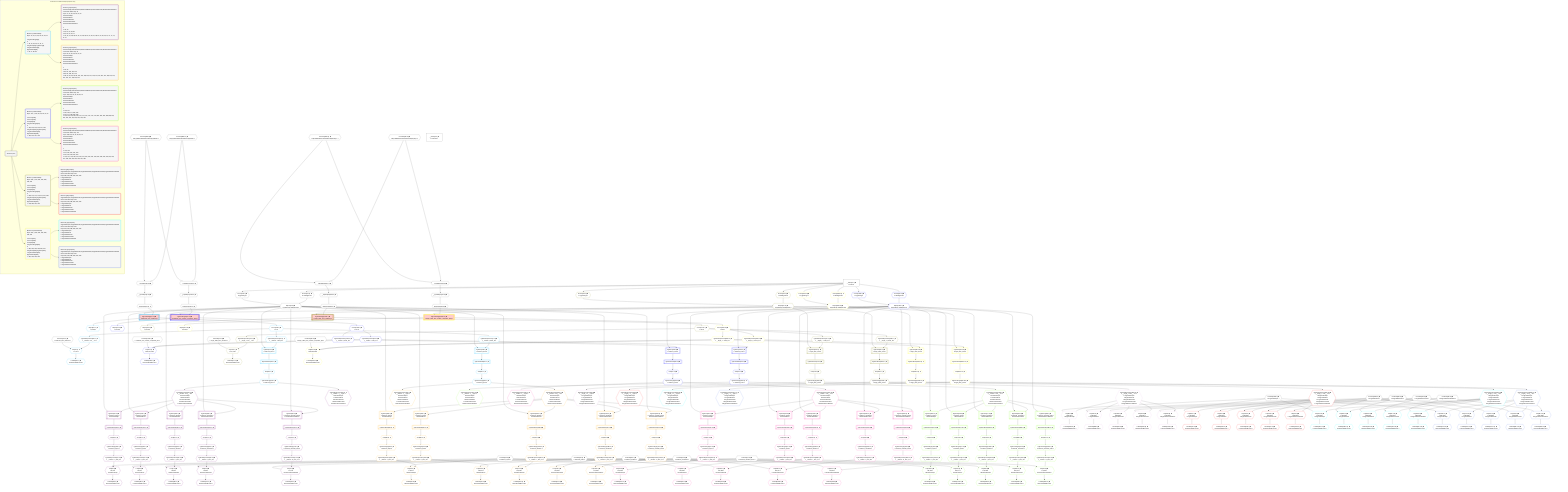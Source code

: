 %%{init: {'themeVariables': { 'fontSize': '12px'}}}%%
graph TD
    classDef path fill:#eee,stroke:#000,color:#000
    classDef plan fill:#fff,stroke-width:1px,color:#000
    classDef itemplan fill:#fff,stroke-width:2px,color:#000
    classDef unbatchedplan fill:#dff,stroke-width:1px,color:#000
    classDef sideeffectplan fill:#fcc,stroke-width:2px,color:#000
    classDef bucket fill:#f6f6f6,color:#000,stroke-width:2px,text-align:left


    %% plan dependencies
    __InputObject8{{"__InputObject[8∈0] ➊"}}:::plan
    Constant384{{"Constant[384∈0] ➊<br />ᐸ'WyJyZWxhdGlvbmFsX3RvcGljcyIsMV0='ᐳ"}}:::plan
    Constant385{{"Constant[385∈0] ➊<br />ᐸ'WyJyZWxhdGlvbmFsX3RvcGljcyIsMl0='ᐳ"}}:::plan
    Constant384 & Constant385 --> __InputObject8
    __InputObject261{{"__InputObject[261∈0] ➊"}}:::plan
    Constant386{{"Constant[386∈0] ➊<br />ᐸ'WyJTaW5nbGVUYWJsZVRvcGljIiwxXQ=='ᐳ"}}:::plan
    Constant387{{"Constant[387∈0] ➊<br />ᐸ'WyJTaW5nbGVUYWJsZVRvcGljIiwyXQ=='ᐳ"}}:::plan
    Constant386 & Constant387 --> __InputObject261
    __InputObject6{{"__InputObject[6∈0] ➊"}}:::plan
    __InputObject8 --> __InputObject6
    Object14{{"Object[14∈0] ➊<br />ᐸ{pgSettings,withPgClient}ᐳ"}}:::plan
    Access12{{"Access[12∈0] ➊<br />ᐸ2.pgSettingsᐳ"}}:::plan
    Access13{{"Access[13∈0] ➊<br />ᐸ2.withPgClientᐳ"}}:::plan
    Access12 & Access13 --> Object14
    __InputObject132{{"__InputObject[132∈0] ➊"}}:::plan
    __InputObject134{{"__InputObject[134∈0] ➊"}}:::plan
    __InputObject134 --> __InputObject132
    Constant384 & Constant385 --> __InputObject134
    __InputObject259{{"__InputObject[259∈0] ➊"}}:::plan
    __InputObject261 --> __InputObject259
    __InputObject321{{"__InputObject[321∈0] ➊"}}:::plan
    __InputObject323{{"__InputObject[323∈0] ➊"}}:::plan
    __InputObject323 --> __InputObject321
    Constant386 & Constant387 --> __InputObject323
    __Value2["__Value[2∈0] ➊<br />ᐸcontextᐳ"]:::plan
    __Value2 --> Access12
    __Value2 --> Access13
    ApplyInput15{{"ApplyInput[15∈0] ➊"}}:::plan
    __InputObject6 --> ApplyInput15
    ApplyInput141{{"ApplyInput[141∈0] ➊"}}:::plan
    __InputObject132 --> ApplyInput141
    ApplyInput268{{"ApplyInput[268∈0] ➊"}}:::plan
    __InputObject259 --> ApplyInput268
    ApplyInput330{{"ApplyInput[330∈0] ➊"}}:::plan
    __InputObject321 --> ApplyInput330
    __Value4["__Value[4∈0] ➊<br />ᐸrootValueᐳ"]:::plan
    Constant17{{"Constant[17∈0] ➊<br />ᐸ'relational_item_relations'ᐳ"}}:::plan
    Constant36{{"Constant[36∈0] ➊<br />ᐸ'relational_topics'ᐳ"}}:::plan
    Constant46{{"Constant[46∈0] ➊<br />ᐸ'relational_posts'ᐳ"}}:::plan
    Constant55{{"Constant[55∈0] ➊<br />ᐸ'relational_dividers'ᐳ"}}:::plan
    Constant64{{"Constant[64∈0] ➊<br />ᐸ'relational_checklists'ᐳ"}}:::plan
    Constant73{{"Constant[73∈0] ➊<br />ᐸ'relational_checklist_items'ᐳ"}}:::plan
    Constant143{{"Constant[143∈0] ➊<br />ᐸ'relational_item_relation_composite_pks'ᐳ"}}:::plan
    Constant270{{"Constant[270∈0] ➊<br />ᐸ'single_table_item_relations'ᐳ"}}:::plan
    Constant281{{"Constant[281∈0] ➊<br />ᐸ'SingleTableTopic'ᐳ"}}:::plan
    Constant286{{"Constant[286∈0] ➊<br />ᐸ'SingleTablePost'ᐳ"}}:::plan
    Constant289{{"Constant[289∈0] ➊<br />ᐸ'SingleTableDivider'ᐳ"}}:::plan
    Constant292{{"Constant[292∈0] ➊<br />ᐸ'SingleTableChecklist'ᐳ"}}:::plan
    Constant295{{"Constant[295∈0] ➊<br />ᐸ'SingleTableChecklistItem'ᐳ"}}:::plan
    Constant332{{"Constant[332∈0] ➊<br />ᐸ'single_table_item_relation_composite_pks'ᐳ"}}:::plan
    PgInsertSingle11[["PgInsertSingle[11∈1] ➊<br />ᐸrelational_item_relations()ᐳ"]]:::sideeffectplan
    Object14 & ApplyInput15 --> PgInsertSingle11
    List20{{"List[20∈1] ➊<br />ᐸ17,18ᐳ"}}:::plan
    PgClassExpression18{{"PgClassExpression[18∈1] ➊<br />ᐸ__relation...ons__.”id”ᐳ"}}:::plan
    Constant17 & PgClassExpression18 --> List20
    PgSelect23[["PgSelect[23∈1] ➊<br />ᐸrelational_itemsᐳ"]]:::plan
    PgClassExpression22{{"PgClassExpression[22∈1] ➊<br />ᐸ__relation...”child_id”ᐳ"}}:::plan
    Object14 & PgClassExpression22 --> PgSelect23
    PgSelect78[["PgSelect[78∈1] ➊<br />ᐸrelational_itemsᐳ"]]:::plan
    PgClassExpression77{{"PgClassExpression[77∈1] ➊<br />ᐸ__relation...parent_id”ᐳ"}}:::plan
    Object14 & PgClassExpression77 --> PgSelect78
    Object16{{"Object[16∈1] ➊<br />ᐸ{result}ᐳ"}}:::plan
    PgInsertSingle11 --> Object16
    Access19{{"Access[19∈1] ➊<br />ᐸ11.tᐳ"}}:::plan
    Access19 --> PgClassExpression18
    PgInsertSingle11 --> Access19
    Lambda21{{"Lambda[21∈1] ➊<br />ᐸbase64JSONEncodeᐳ"}}:::plan
    List20 --> Lambda21
    Access19 --> PgClassExpression22
    First25{{"First[25∈1] ➊"}}:::plan
    PgSelectRows26[["PgSelectRows[26∈1] ➊"]]:::plan
    PgSelectRows26 --> First25
    PgSelect23 --> PgSelectRows26
    PgSelectSingle27{{"PgSelectSingle[27∈1] ➊<br />ᐸrelational_itemsᐳ"}}:::plan
    First25 --> PgSelectSingle27
    Access19 --> PgClassExpression77
    First80{{"First[80∈1] ➊"}}:::plan
    PgSelectRows81[["PgSelectRows[81∈1] ➊"]]:::plan
    PgSelectRows81 --> First80
    PgSelect78 --> PgSelectRows81
    PgSelectSingle82{{"PgSelectSingle[82∈1] ➊<br />ᐸrelational_itemsᐳ"}}:::plan
    First80 --> PgSelectSingle82
    PgSelect29[["PgSelect[29∈2] ➊<br />ᐸrelational_topicsᐳ<br />ᐳRelationalTopic"]]:::plan
    PgClassExpression28{{"PgClassExpression[28∈2] ➊<br />ᐸ__relation...ems__.”id”ᐳ<br />ᐳRelationalTopic<br />ᐳRelationalPost<br />ᐳRelationalDivider<br />ᐳRelationalChecklist<br />ᐳRelationalChecklistItem"}}:::plan
    Object14 & PgClassExpression28 --> PgSelect29
    List38{{"List[38∈2] ➊<br />ᐸ36,37ᐳ<br />ᐳRelationalTopic"}}:::plan
    PgClassExpression37{{"PgClassExpression[37∈2] ➊<br />ᐸ__relation...c_item_id”ᐳ"}}:::plan
    Constant36 & PgClassExpression37 --> List38
    PgSelect41[["PgSelect[41∈2] ➊<br />ᐸrelational_postsᐳ<br />ᐳRelationalPost"]]:::plan
    Object14 & PgClassExpression28 --> PgSelect41
    List48{{"List[48∈2] ➊<br />ᐸ46,47ᐳ<br />ᐳRelationalPost"}}:::plan
    PgClassExpression47{{"PgClassExpression[47∈2] ➊<br />ᐸ__relation...t_item_id”ᐳ"}}:::plan
    Constant46 & PgClassExpression47 --> List48
    PgSelect50[["PgSelect[50∈2] ➊<br />ᐸrelational_dividersᐳ<br />ᐳRelationalDivider"]]:::plan
    Object14 & PgClassExpression28 --> PgSelect50
    List57{{"List[57∈2] ➊<br />ᐸ55,56ᐳ<br />ᐳRelationalDivider"}}:::plan
    PgClassExpression56{{"PgClassExpression[56∈2] ➊<br />ᐸ__relation...r_item_id”ᐳ"}}:::plan
    Constant55 & PgClassExpression56 --> List57
    PgSelect59[["PgSelect[59∈2] ➊<br />ᐸrelational_checklistsᐳ<br />ᐳRelationalChecklist"]]:::plan
    Object14 & PgClassExpression28 --> PgSelect59
    List66{{"List[66∈2] ➊<br />ᐸ64,65ᐳ<br />ᐳRelationalChecklist"}}:::plan
    PgClassExpression65{{"PgClassExpression[65∈2] ➊<br />ᐸ__relation...t_item_id”ᐳ"}}:::plan
    Constant64 & PgClassExpression65 --> List66
    PgSelect68[["PgSelect[68∈2] ➊<br />ᐸrelational_checklist_itemsᐳ<br />ᐳRelationalChecklistItem"]]:::plan
    Object14 & PgClassExpression28 --> PgSelect68
    List75{{"List[75∈2] ➊<br />ᐸ73,74ᐳ<br />ᐳRelationalChecklistItem"}}:::plan
    PgClassExpression74{{"PgClassExpression[74∈2] ➊<br />ᐸ__relation...m_item_id”ᐳ"}}:::plan
    Constant73 & PgClassExpression74 --> List75
    PgSelectSingle27 --> PgClassExpression28
    First33{{"First[33∈2] ➊"}}:::plan
    PgSelectRows34[["PgSelectRows[34∈2] ➊"]]:::plan
    PgSelectRows34 --> First33
    PgSelect29 --> PgSelectRows34
    PgSelectSingle35{{"PgSelectSingle[35∈2] ➊<br />ᐸrelational_topicsᐳ"}}:::plan
    First33 --> PgSelectSingle35
    PgSelectSingle35 --> PgClassExpression37
    Lambda39{{"Lambda[39∈2] ➊<br />ᐸbase64JSONEncodeᐳ"}}:::plan
    List38 --> Lambda39
    PgClassExpression40{{"PgClassExpression[40∈2] ➊<br />ᐸ__relation...s__.”type”ᐳ<br />ᐳRelationalTopic<br />ᐳRelationalPost<br />ᐳRelationalDivider<br />ᐳRelationalChecklist<br />ᐳRelationalChecklistItem"}}:::plan
    PgSelectSingle27 --> PgClassExpression40
    First43{{"First[43∈2] ➊"}}:::plan
    PgSelectRows44[["PgSelectRows[44∈2] ➊"]]:::plan
    PgSelectRows44 --> First43
    PgSelect41 --> PgSelectRows44
    PgSelectSingle45{{"PgSelectSingle[45∈2] ➊<br />ᐸrelational_postsᐳ"}}:::plan
    First43 --> PgSelectSingle45
    PgSelectSingle45 --> PgClassExpression47
    Lambda49{{"Lambda[49∈2] ➊<br />ᐸbase64JSONEncodeᐳ"}}:::plan
    List48 --> Lambda49
    First52{{"First[52∈2] ➊"}}:::plan
    PgSelectRows53[["PgSelectRows[53∈2] ➊"]]:::plan
    PgSelectRows53 --> First52
    PgSelect50 --> PgSelectRows53
    PgSelectSingle54{{"PgSelectSingle[54∈2] ➊<br />ᐸrelational_dividersᐳ"}}:::plan
    First52 --> PgSelectSingle54
    PgSelectSingle54 --> PgClassExpression56
    Lambda58{{"Lambda[58∈2] ➊<br />ᐸbase64JSONEncodeᐳ"}}:::plan
    List57 --> Lambda58
    First61{{"First[61∈2] ➊"}}:::plan
    PgSelectRows62[["PgSelectRows[62∈2] ➊"]]:::plan
    PgSelectRows62 --> First61
    PgSelect59 --> PgSelectRows62
    PgSelectSingle63{{"PgSelectSingle[63∈2] ➊<br />ᐸrelational_checklistsᐳ"}}:::plan
    First61 --> PgSelectSingle63
    PgSelectSingle63 --> PgClassExpression65
    Lambda67{{"Lambda[67∈2] ➊<br />ᐸbase64JSONEncodeᐳ"}}:::plan
    List66 --> Lambda67
    First70{{"First[70∈2] ➊"}}:::plan
    PgSelectRows71[["PgSelectRows[71∈2] ➊"]]:::plan
    PgSelectRows71 --> First70
    PgSelect68 --> PgSelectRows71
    PgSelectSingle72{{"PgSelectSingle[72∈2] ➊<br />ᐸrelational_checklist_itemsᐳ"}}:::plan
    First70 --> PgSelectSingle72
    PgSelectSingle72 --> PgClassExpression74
    Lambda76{{"Lambda[76∈2] ➊<br />ᐸbase64JSONEncodeᐳ"}}:::plan
    List75 --> Lambda76
    PgSelect84[["PgSelect[84∈3] ➊<br />ᐸrelational_topicsᐳ<br />ᐳRelationalTopic"]]:::plan
    PgClassExpression83{{"PgClassExpression[83∈3] ➊<br />ᐸ__relation...ems__.”id”ᐳ<br />ᐳRelationalTopic<br />ᐳRelationalPost<br />ᐳRelationalDivider<br />ᐳRelationalChecklist<br />ᐳRelationalChecklistItem"}}:::plan
    Object14 & PgClassExpression83 --> PgSelect84
    List93{{"List[93∈3] ➊<br />ᐸ36,92ᐳ<br />ᐳRelationalTopic"}}:::plan
    PgClassExpression92{{"PgClassExpression[92∈3] ➊<br />ᐸ__relation...c_item_id”ᐳ"}}:::plan
    Constant36 & PgClassExpression92 --> List93
    PgSelect96[["PgSelect[96∈3] ➊<br />ᐸrelational_postsᐳ<br />ᐳRelationalPost"]]:::plan
    Object14 & PgClassExpression83 --> PgSelect96
    List103{{"List[103∈3] ➊<br />ᐸ46,102ᐳ<br />ᐳRelationalPost"}}:::plan
    PgClassExpression102{{"PgClassExpression[102∈3] ➊<br />ᐸ__relation...t_item_id”ᐳ"}}:::plan
    Constant46 & PgClassExpression102 --> List103
    PgSelect105[["PgSelect[105∈3] ➊<br />ᐸrelational_dividersᐳ<br />ᐳRelationalDivider"]]:::plan
    Object14 & PgClassExpression83 --> PgSelect105
    List112{{"List[112∈3] ➊<br />ᐸ55,111ᐳ<br />ᐳRelationalDivider"}}:::plan
    PgClassExpression111{{"PgClassExpression[111∈3] ➊<br />ᐸ__relation...r_item_id”ᐳ"}}:::plan
    Constant55 & PgClassExpression111 --> List112
    PgSelect114[["PgSelect[114∈3] ➊<br />ᐸrelational_checklistsᐳ<br />ᐳRelationalChecklist"]]:::plan
    Object14 & PgClassExpression83 --> PgSelect114
    List121{{"List[121∈3] ➊<br />ᐸ64,120ᐳ<br />ᐳRelationalChecklist"}}:::plan
    PgClassExpression120{{"PgClassExpression[120∈3] ➊<br />ᐸ__relation...t_item_id”ᐳ"}}:::plan
    Constant64 & PgClassExpression120 --> List121
    PgSelect123[["PgSelect[123∈3] ➊<br />ᐸrelational_checklist_itemsᐳ<br />ᐳRelationalChecklistItem"]]:::plan
    Object14 & PgClassExpression83 --> PgSelect123
    List130{{"List[130∈3] ➊<br />ᐸ73,129ᐳ<br />ᐳRelationalChecklistItem"}}:::plan
    PgClassExpression129{{"PgClassExpression[129∈3] ➊<br />ᐸ__relation...m_item_id”ᐳ"}}:::plan
    Constant73 & PgClassExpression129 --> List130
    PgSelectSingle82 --> PgClassExpression83
    First88{{"First[88∈3] ➊"}}:::plan
    PgSelectRows89[["PgSelectRows[89∈3] ➊"]]:::plan
    PgSelectRows89 --> First88
    PgSelect84 --> PgSelectRows89
    PgSelectSingle90{{"PgSelectSingle[90∈3] ➊<br />ᐸrelational_topicsᐳ"}}:::plan
    First88 --> PgSelectSingle90
    PgSelectSingle90 --> PgClassExpression92
    Lambda94{{"Lambda[94∈3] ➊<br />ᐸbase64JSONEncodeᐳ"}}:::plan
    List93 --> Lambda94
    PgClassExpression95{{"PgClassExpression[95∈3] ➊<br />ᐸ__relation...s__.”type”ᐳ<br />ᐳRelationalTopic<br />ᐳRelationalPost<br />ᐳRelationalDivider<br />ᐳRelationalChecklist<br />ᐳRelationalChecklistItem"}}:::plan
    PgSelectSingle82 --> PgClassExpression95
    First98{{"First[98∈3] ➊"}}:::plan
    PgSelectRows99[["PgSelectRows[99∈3] ➊"]]:::plan
    PgSelectRows99 --> First98
    PgSelect96 --> PgSelectRows99
    PgSelectSingle100{{"PgSelectSingle[100∈3] ➊<br />ᐸrelational_postsᐳ"}}:::plan
    First98 --> PgSelectSingle100
    PgSelectSingle100 --> PgClassExpression102
    Lambda104{{"Lambda[104∈3] ➊<br />ᐸbase64JSONEncodeᐳ"}}:::plan
    List103 --> Lambda104
    First107{{"First[107∈3] ➊"}}:::plan
    PgSelectRows108[["PgSelectRows[108∈3] ➊"]]:::plan
    PgSelectRows108 --> First107
    PgSelect105 --> PgSelectRows108
    PgSelectSingle109{{"PgSelectSingle[109∈3] ➊<br />ᐸrelational_dividersᐳ"}}:::plan
    First107 --> PgSelectSingle109
    PgSelectSingle109 --> PgClassExpression111
    Lambda113{{"Lambda[113∈3] ➊<br />ᐸbase64JSONEncodeᐳ"}}:::plan
    List112 --> Lambda113
    First116{{"First[116∈3] ➊"}}:::plan
    PgSelectRows117[["PgSelectRows[117∈3] ➊"]]:::plan
    PgSelectRows117 --> First116
    PgSelect114 --> PgSelectRows117
    PgSelectSingle118{{"PgSelectSingle[118∈3] ➊<br />ᐸrelational_checklistsᐳ"}}:::plan
    First116 --> PgSelectSingle118
    PgSelectSingle118 --> PgClassExpression120
    Lambda122{{"Lambda[122∈3] ➊<br />ᐸbase64JSONEncodeᐳ"}}:::plan
    List121 --> Lambda122
    First125{{"First[125∈3] ➊"}}:::plan
    PgSelectRows126[["PgSelectRows[126∈3] ➊"]]:::plan
    PgSelectRows126 --> First125
    PgSelect123 --> PgSelectRows126
    PgSelectSingle127{{"PgSelectSingle[127∈3] ➊<br />ᐸrelational_checklist_itemsᐳ"}}:::plan
    First125 --> PgSelectSingle127
    PgSelectSingle127 --> PgClassExpression129
    Lambda131{{"Lambda[131∈3] ➊<br />ᐸbase64JSONEncodeᐳ"}}:::plan
    List130 --> Lambda131
    List147{{"List[147∈4] ➊<br />ᐸ143,144,146ᐳ"}}:::plan
    PgClassExpression144{{"PgClassExpression[144∈4] ➊<br />ᐸ__relation...parent_id”ᐳ"}}:::plan
    PgClassExpression146{{"PgClassExpression[146∈4] ➊<br />ᐸ__relation...”child_id”ᐳ"}}:::plan
    Constant143 & PgClassExpression144 & PgClassExpression146 --> List147
    PgInsertSingle137[["PgInsertSingle[137∈4] ➊<br />ᐸrelational_item_relation_composite_pks()ᐳ"]]:::sideeffectplan
    Object140{{"Object[140∈4] ➊<br />ᐸ{pgSettings,withPgClient}ᐳ"}}:::plan
    Object140 & ApplyInput141 --> PgInsertSingle137
    Access138{{"Access[138∈4] ➊<br />ᐸ2.pgSettingsᐳ"}}:::plan
    Access139{{"Access[139∈4] ➊<br />ᐸ2.withPgClientᐳ"}}:::plan
    Access138 & Access139 --> Object140
    PgSelect150[["PgSelect[150∈4] ➊<br />ᐸrelational_itemsᐳ"]]:::plan
    Object140 & PgClassExpression146 --> PgSelect150
    PgSelect205[["PgSelect[205∈4] ➊<br />ᐸrelational_itemsᐳ"]]:::plan
    Object140 & PgClassExpression144 --> PgSelect205
    __Value2 --> Access138
    __Value2 --> Access139
    Object142{{"Object[142∈4] ➊<br />ᐸ{result}ᐳ"}}:::plan
    PgInsertSingle137 --> Object142
    Access145{{"Access[145∈4] ➊<br />ᐸ137.tᐳ"}}:::plan
    Access145 --> PgClassExpression144
    PgInsertSingle137 --> Access145
    Access145 --> PgClassExpression146
    Lambda148{{"Lambda[148∈4] ➊<br />ᐸbase64JSONEncodeᐳ"}}:::plan
    List147 --> Lambda148
    First152{{"First[152∈4] ➊"}}:::plan
    PgSelectRows153[["PgSelectRows[153∈4] ➊"]]:::plan
    PgSelectRows153 --> First152
    PgSelect150 --> PgSelectRows153
    PgSelectSingle154{{"PgSelectSingle[154∈4] ➊<br />ᐸrelational_itemsᐳ"}}:::plan
    First152 --> PgSelectSingle154
    First207{{"First[207∈4] ➊"}}:::plan
    PgSelectRows208[["PgSelectRows[208∈4] ➊"]]:::plan
    PgSelectRows208 --> First207
    PgSelect205 --> PgSelectRows208
    PgSelectSingle209{{"PgSelectSingle[209∈4] ➊<br />ᐸrelational_itemsᐳ"}}:::plan
    First207 --> PgSelectSingle209
    PgSelect156[["PgSelect[156∈5] ➊<br />ᐸrelational_topicsᐳ<br />ᐳRelationalTopic"]]:::plan
    PgClassExpression155{{"PgClassExpression[155∈5] ➊<br />ᐸ__relation...ems__.”id”ᐳ<br />ᐳRelationalTopic<br />ᐳRelationalPost<br />ᐳRelationalDivider<br />ᐳRelationalChecklist<br />ᐳRelationalChecklistItem"}}:::plan
    Object140 & PgClassExpression155 --> PgSelect156
    List165{{"List[165∈5] ➊<br />ᐸ36,164ᐳ<br />ᐳRelationalTopic"}}:::plan
    PgClassExpression164{{"PgClassExpression[164∈5] ➊<br />ᐸ__relation...c_item_id”ᐳ"}}:::plan
    Constant36 & PgClassExpression164 --> List165
    PgSelect168[["PgSelect[168∈5] ➊<br />ᐸrelational_postsᐳ<br />ᐳRelationalPost"]]:::plan
    Object140 & PgClassExpression155 --> PgSelect168
    List175{{"List[175∈5] ➊<br />ᐸ46,174ᐳ<br />ᐳRelationalPost"}}:::plan
    PgClassExpression174{{"PgClassExpression[174∈5] ➊<br />ᐸ__relation...t_item_id”ᐳ"}}:::plan
    Constant46 & PgClassExpression174 --> List175
    PgSelect177[["PgSelect[177∈5] ➊<br />ᐸrelational_dividersᐳ<br />ᐳRelationalDivider"]]:::plan
    Object140 & PgClassExpression155 --> PgSelect177
    List184{{"List[184∈5] ➊<br />ᐸ55,183ᐳ<br />ᐳRelationalDivider"}}:::plan
    PgClassExpression183{{"PgClassExpression[183∈5] ➊<br />ᐸ__relation...r_item_id”ᐳ"}}:::plan
    Constant55 & PgClassExpression183 --> List184
    PgSelect186[["PgSelect[186∈5] ➊<br />ᐸrelational_checklistsᐳ<br />ᐳRelationalChecklist"]]:::plan
    Object140 & PgClassExpression155 --> PgSelect186
    List193{{"List[193∈5] ➊<br />ᐸ64,192ᐳ<br />ᐳRelationalChecklist"}}:::plan
    PgClassExpression192{{"PgClassExpression[192∈5] ➊<br />ᐸ__relation...t_item_id”ᐳ"}}:::plan
    Constant64 & PgClassExpression192 --> List193
    PgSelect195[["PgSelect[195∈5] ➊<br />ᐸrelational_checklist_itemsᐳ<br />ᐳRelationalChecklistItem"]]:::plan
    Object140 & PgClassExpression155 --> PgSelect195
    List202{{"List[202∈5] ➊<br />ᐸ73,201ᐳ<br />ᐳRelationalChecklistItem"}}:::plan
    PgClassExpression201{{"PgClassExpression[201∈5] ➊<br />ᐸ__relation...m_item_id”ᐳ"}}:::plan
    Constant73 & PgClassExpression201 --> List202
    PgSelectSingle154 --> PgClassExpression155
    First160{{"First[160∈5] ➊"}}:::plan
    PgSelectRows161[["PgSelectRows[161∈5] ➊"]]:::plan
    PgSelectRows161 --> First160
    PgSelect156 --> PgSelectRows161
    PgSelectSingle162{{"PgSelectSingle[162∈5] ➊<br />ᐸrelational_topicsᐳ"}}:::plan
    First160 --> PgSelectSingle162
    PgSelectSingle162 --> PgClassExpression164
    Lambda166{{"Lambda[166∈5] ➊<br />ᐸbase64JSONEncodeᐳ"}}:::plan
    List165 --> Lambda166
    PgClassExpression167{{"PgClassExpression[167∈5] ➊<br />ᐸ__relation...s__.”type”ᐳ<br />ᐳRelationalTopic<br />ᐳRelationalPost<br />ᐳRelationalDivider<br />ᐳRelationalChecklist<br />ᐳRelationalChecklistItem"}}:::plan
    PgSelectSingle154 --> PgClassExpression167
    First170{{"First[170∈5] ➊"}}:::plan
    PgSelectRows171[["PgSelectRows[171∈5] ➊"]]:::plan
    PgSelectRows171 --> First170
    PgSelect168 --> PgSelectRows171
    PgSelectSingle172{{"PgSelectSingle[172∈5] ➊<br />ᐸrelational_postsᐳ"}}:::plan
    First170 --> PgSelectSingle172
    PgSelectSingle172 --> PgClassExpression174
    Lambda176{{"Lambda[176∈5] ➊<br />ᐸbase64JSONEncodeᐳ"}}:::plan
    List175 --> Lambda176
    First179{{"First[179∈5] ➊"}}:::plan
    PgSelectRows180[["PgSelectRows[180∈5] ➊"]]:::plan
    PgSelectRows180 --> First179
    PgSelect177 --> PgSelectRows180
    PgSelectSingle181{{"PgSelectSingle[181∈5] ➊<br />ᐸrelational_dividersᐳ"}}:::plan
    First179 --> PgSelectSingle181
    PgSelectSingle181 --> PgClassExpression183
    Lambda185{{"Lambda[185∈5] ➊<br />ᐸbase64JSONEncodeᐳ"}}:::plan
    List184 --> Lambda185
    First188{{"First[188∈5] ➊"}}:::plan
    PgSelectRows189[["PgSelectRows[189∈5] ➊"]]:::plan
    PgSelectRows189 --> First188
    PgSelect186 --> PgSelectRows189
    PgSelectSingle190{{"PgSelectSingle[190∈5] ➊<br />ᐸrelational_checklistsᐳ"}}:::plan
    First188 --> PgSelectSingle190
    PgSelectSingle190 --> PgClassExpression192
    Lambda194{{"Lambda[194∈5] ➊<br />ᐸbase64JSONEncodeᐳ"}}:::plan
    List193 --> Lambda194
    First197{{"First[197∈5] ➊"}}:::plan
    PgSelectRows198[["PgSelectRows[198∈5] ➊"]]:::plan
    PgSelectRows198 --> First197
    PgSelect195 --> PgSelectRows198
    PgSelectSingle199{{"PgSelectSingle[199∈5] ➊<br />ᐸrelational_checklist_itemsᐳ"}}:::plan
    First197 --> PgSelectSingle199
    PgSelectSingle199 --> PgClassExpression201
    Lambda203{{"Lambda[203∈5] ➊<br />ᐸbase64JSONEncodeᐳ"}}:::plan
    List202 --> Lambda203
    PgSelect211[["PgSelect[211∈6] ➊<br />ᐸrelational_topicsᐳ<br />ᐳRelationalTopic"]]:::plan
    PgClassExpression210{{"PgClassExpression[210∈6] ➊<br />ᐸ__relation...ems__.”id”ᐳ<br />ᐳRelationalTopic<br />ᐳRelationalPost<br />ᐳRelationalDivider<br />ᐳRelationalChecklist<br />ᐳRelationalChecklistItem"}}:::plan
    Object140 & PgClassExpression210 --> PgSelect211
    List220{{"List[220∈6] ➊<br />ᐸ36,219ᐳ<br />ᐳRelationalTopic"}}:::plan
    PgClassExpression219{{"PgClassExpression[219∈6] ➊<br />ᐸ__relation...c_item_id”ᐳ"}}:::plan
    Constant36 & PgClassExpression219 --> List220
    PgSelect223[["PgSelect[223∈6] ➊<br />ᐸrelational_postsᐳ<br />ᐳRelationalPost"]]:::plan
    Object140 & PgClassExpression210 --> PgSelect223
    List230{{"List[230∈6] ➊<br />ᐸ46,229ᐳ<br />ᐳRelationalPost"}}:::plan
    PgClassExpression229{{"PgClassExpression[229∈6] ➊<br />ᐸ__relation...t_item_id”ᐳ"}}:::plan
    Constant46 & PgClassExpression229 --> List230
    PgSelect232[["PgSelect[232∈6] ➊<br />ᐸrelational_dividersᐳ<br />ᐳRelationalDivider"]]:::plan
    Object140 & PgClassExpression210 --> PgSelect232
    List239{{"List[239∈6] ➊<br />ᐸ55,238ᐳ<br />ᐳRelationalDivider"}}:::plan
    PgClassExpression238{{"PgClassExpression[238∈6] ➊<br />ᐸ__relation...r_item_id”ᐳ"}}:::plan
    Constant55 & PgClassExpression238 --> List239
    PgSelect241[["PgSelect[241∈6] ➊<br />ᐸrelational_checklistsᐳ<br />ᐳRelationalChecklist"]]:::plan
    Object140 & PgClassExpression210 --> PgSelect241
    List248{{"List[248∈6] ➊<br />ᐸ64,247ᐳ<br />ᐳRelationalChecklist"}}:::plan
    PgClassExpression247{{"PgClassExpression[247∈6] ➊<br />ᐸ__relation...t_item_id”ᐳ"}}:::plan
    Constant64 & PgClassExpression247 --> List248
    PgSelect250[["PgSelect[250∈6] ➊<br />ᐸrelational_checklist_itemsᐳ<br />ᐳRelationalChecklistItem"]]:::plan
    Object140 & PgClassExpression210 --> PgSelect250
    List257{{"List[257∈6] ➊<br />ᐸ73,256ᐳ<br />ᐳRelationalChecklistItem"}}:::plan
    PgClassExpression256{{"PgClassExpression[256∈6] ➊<br />ᐸ__relation...m_item_id”ᐳ"}}:::plan
    Constant73 & PgClassExpression256 --> List257
    PgSelectSingle209 --> PgClassExpression210
    First215{{"First[215∈6] ➊"}}:::plan
    PgSelectRows216[["PgSelectRows[216∈6] ➊"]]:::plan
    PgSelectRows216 --> First215
    PgSelect211 --> PgSelectRows216
    PgSelectSingle217{{"PgSelectSingle[217∈6] ➊<br />ᐸrelational_topicsᐳ"}}:::plan
    First215 --> PgSelectSingle217
    PgSelectSingle217 --> PgClassExpression219
    Lambda221{{"Lambda[221∈6] ➊<br />ᐸbase64JSONEncodeᐳ"}}:::plan
    List220 --> Lambda221
    PgClassExpression222{{"PgClassExpression[222∈6] ➊<br />ᐸ__relation...s__.”type”ᐳ<br />ᐳRelationalTopic<br />ᐳRelationalPost<br />ᐳRelationalDivider<br />ᐳRelationalChecklist<br />ᐳRelationalChecklistItem"}}:::plan
    PgSelectSingle209 --> PgClassExpression222
    First225{{"First[225∈6] ➊"}}:::plan
    PgSelectRows226[["PgSelectRows[226∈6] ➊"]]:::plan
    PgSelectRows226 --> First225
    PgSelect223 --> PgSelectRows226
    PgSelectSingle227{{"PgSelectSingle[227∈6] ➊<br />ᐸrelational_postsᐳ"}}:::plan
    First225 --> PgSelectSingle227
    PgSelectSingle227 --> PgClassExpression229
    Lambda231{{"Lambda[231∈6] ➊<br />ᐸbase64JSONEncodeᐳ"}}:::plan
    List230 --> Lambda231
    First234{{"First[234∈6] ➊"}}:::plan
    PgSelectRows235[["PgSelectRows[235∈6] ➊"]]:::plan
    PgSelectRows235 --> First234
    PgSelect232 --> PgSelectRows235
    PgSelectSingle236{{"PgSelectSingle[236∈6] ➊<br />ᐸrelational_dividersᐳ"}}:::plan
    First234 --> PgSelectSingle236
    PgSelectSingle236 --> PgClassExpression238
    Lambda240{{"Lambda[240∈6] ➊<br />ᐸbase64JSONEncodeᐳ"}}:::plan
    List239 --> Lambda240
    First243{{"First[243∈6] ➊"}}:::plan
    PgSelectRows244[["PgSelectRows[244∈6] ➊"]]:::plan
    PgSelectRows244 --> First243
    PgSelect241 --> PgSelectRows244
    PgSelectSingle245{{"PgSelectSingle[245∈6] ➊<br />ᐸrelational_checklistsᐳ"}}:::plan
    First243 --> PgSelectSingle245
    PgSelectSingle245 --> PgClassExpression247
    Lambda249{{"Lambda[249∈6] ➊<br />ᐸbase64JSONEncodeᐳ"}}:::plan
    List248 --> Lambda249
    First252{{"First[252∈6] ➊"}}:::plan
    PgSelectRows253[["PgSelectRows[253∈6] ➊"]]:::plan
    PgSelectRows253 --> First252
    PgSelect250 --> PgSelectRows253
    PgSelectSingle254{{"PgSelectSingle[254∈6] ➊<br />ᐸrelational_checklist_itemsᐳ"}}:::plan
    First252 --> PgSelectSingle254
    PgSelectSingle254 --> PgClassExpression256
    Lambda258{{"Lambda[258∈6] ➊<br />ᐸbase64JSONEncodeᐳ"}}:::plan
    List257 --> Lambda258
    PgInsertSingle264[["PgInsertSingle[264∈7] ➊<br />ᐸsingle_table_item_relations()ᐳ"]]:::sideeffectplan
    Object267{{"Object[267∈7] ➊<br />ᐸ{pgSettings,withPgClient}ᐳ"}}:::plan
    Object267 & ApplyInput268 --> PgInsertSingle264
    Access265{{"Access[265∈7] ➊<br />ᐸ2.pgSettingsᐳ"}}:::plan
    Access266{{"Access[266∈7] ➊<br />ᐸ2.withPgClientᐳ"}}:::plan
    Access265 & Access266 --> Object267
    List273{{"List[273∈7] ➊<br />ᐸ270,271ᐳ"}}:::plan
    PgClassExpression271{{"PgClassExpression[271∈7] ➊<br />ᐸ__single_t...ons__.”id”ᐳ"}}:::plan
    Constant270 & PgClassExpression271 --> List273
    PgSelect276[["PgSelect[276∈7] ➊<br />ᐸsingle_table_itemsᐳ"]]:::plan
    PgClassExpression275{{"PgClassExpression[275∈7] ➊<br />ᐸ__single_t...”child_id”ᐳ"}}:::plan
    Object267 & PgClassExpression275 --> PgSelect276
    PgSelect299[["PgSelect[299∈7] ➊<br />ᐸsingle_table_itemsᐳ"]]:::plan
    PgClassExpression298{{"PgClassExpression[298∈7] ➊<br />ᐸ__single_t...parent_id”ᐳ"}}:::plan
    Object267 & PgClassExpression298 --> PgSelect299
    __Value2 --> Access265
    __Value2 --> Access266
    Object269{{"Object[269∈7] ➊<br />ᐸ{result}ᐳ"}}:::plan
    PgInsertSingle264 --> Object269
    Access272{{"Access[272∈7] ➊<br />ᐸ264.tᐳ"}}:::plan
    Access272 --> PgClassExpression271
    PgInsertSingle264 --> Access272
    Lambda274{{"Lambda[274∈7] ➊<br />ᐸbase64JSONEncodeᐳ"}}:::plan
    List273 --> Lambda274
    Access272 --> PgClassExpression275
    First278{{"First[278∈7] ➊"}}:::plan
    PgSelectRows279[["PgSelectRows[279∈7] ➊"]]:::plan
    PgSelectRows279 --> First278
    PgSelect276 --> PgSelectRows279
    PgSelectSingle280{{"PgSelectSingle[280∈7] ➊<br />ᐸsingle_table_itemsᐳ"}}:::plan
    First278 --> PgSelectSingle280
    Access272 --> PgClassExpression298
    First301{{"First[301∈7] ➊"}}:::plan
    PgSelectRows302[["PgSelectRows[302∈7] ➊"]]:::plan
    PgSelectRows302 --> First301
    PgSelect299 --> PgSelectRows302
    PgSelectSingle303{{"PgSelectSingle[303∈7] ➊<br />ᐸsingle_table_itemsᐳ"}}:::plan
    First301 --> PgSelectSingle303
    List283{{"List[283∈8] ➊<br />ᐸ281,282ᐳ<br />ᐳSingleTableTopic"}}:::plan
    PgClassExpression282{{"PgClassExpression[282∈8] ➊<br />ᐸ__single_t...ems__.”id”ᐳ<br />ᐳSingleTableTopic<br />ᐳSingleTablePost<br />ᐳSingleTableDivider<br />ᐳSingleTableChecklist<br />ᐳSingleTableChecklistItem"}}:::plan
    Constant281 & PgClassExpression282 --> List283
    List287{{"List[287∈8] ➊<br />ᐸ286,282ᐳ<br />ᐳSingleTablePost"}}:::plan
    Constant286 & PgClassExpression282 --> List287
    List290{{"List[290∈8] ➊<br />ᐸ289,282ᐳ<br />ᐳSingleTableDivider"}}:::plan
    Constant289 & PgClassExpression282 --> List290
    List293{{"List[293∈8] ➊<br />ᐸ292,282ᐳ<br />ᐳSingleTableChecklist"}}:::plan
    Constant292 & PgClassExpression282 --> List293
    List296{{"List[296∈8] ➊<br />ᐸ295,282ᐳ<br />ᐳSingleTableChecklistItem"}}:::plan
    Constant295 & PgClassExpression282 --> List296
    PgSelectSingle280 --> PgClassExpression282
    Lambda284{{"Lambda[284∈8] ➊<br />ᐸbase64JSONEncodeᐳ"}}:::plan
    List283 --> Lambda284
    PgClassExpression285{{"PgClassExpression[285∈8] ➊<br />ᐸ__single_t...s__.”type”ᐳ<br />ᐳSingleTableTopic<br />ᐳSingleTablePost<br />ᐳSingleTableDivider<br />ᐳSingleTableChecklist<br />ᐳSingleTableChecklistItem"}}:::plan
    PgSelectSingle280 --> PgClassExpression285
    Lambda288{{"Lambda[288∈8] ➊<br />ᐸbase64JSONEncodeᐳ"}}:::plan
    List287 --> Lambda288
    Lambda291{{"Lambda[291∈8] ➊<br />ᐸbase64JSONEncodeᐳ"}}:::plan
    List290 --> Lambda291
    Lambda294{{"Lambda[294∈8] ➊<br />ᐸbase64JSONEncodeᐳ"}}:::plan
    List293 --> Lambda294
    Lambda297{{"Lambda[297∈8] ➊<br />ᐸbase64JSONEncodeᐳ"}}:::plan
    List296 --> Lambda297
    List306{{"List[306∈9] ➊<br />ᐸ281,305ᐳ<br />ᐳSingleTableTopic"}}:::plan
    PgClassExpression305{{"PgClassExpression[305∈9] ➊<br />ᐸ__single_t...ems__.”id”ᐳ<br />ᐳSingleTableTopic<br />ᐳSingleTablePost<br />ᐳSingleTableDivider<br />ᐳSingleTableChecklist<br />ᐳSingleTableChecklistItem"}}:::plan
    Constant281 & PgClassExpression305 --> List306
    List310{{"List[310∈9] ➊<br />ᐸ286,305ᐳ<br />ᐳSingleTablePost"}}:::plan
    Constant286 & PgClassExpression305 --> List310
    List313{{"List[313∈9] ➊<br />ᐸ289,305ᐳ<br />ᐳSingleTableDivider"}}:::plan
    Constant289 & PgClassExpression305 --> List313
    List316{{"List[316∈9] ➊<br />ᐸ292,305ᐳ<br />ᐳSingleTableChecklist"}}:::plan
    Constant292 & PgClassExpression305 --> List316
    List319{{"List[319∈9] ➊<br />ᐸ295,305ᐳ<br />ᐳSingleTableChecklistItem"}}:::plan
    Constant295 & PgClassExpression305 --> List319
    PgSelectSingle303 --> PgClassExpression305
    Lambda307{{"Lambda[307∈9] ➊<br />ᐸbase64JSONEncodeᐳ"}}:::plan
    List306 --> Lambda307
    PgClassExpression308{{"PgClassExpression[308∈9] ➊<br />ᐸ__single_t...s__.”type”ᐳ<br />ᐳSingleTableTopic<br />ᐳSingleTablePost<br />ᐳSingleTableDivider<br />ᐳSingleTableChecklist<br />ᐳSingleTableChecklistItem"}}:::plan
    PgSelectSingle303 --> PgClassExpression308
    Lambda311{{"Lambda[311∈9] ➊<br />ᐸbase64JSONEncodeᐳ"}}:::plan
    List310 --> Lambda311
    Lambda314{{"Lambda[314∈9] ➊<br />ᐸbase64JSONEncodeᐳ"}}:::plan
    List313 --> Lambda314
    Lambda317{{"Lambda[317∈9] ➊<br />ᐸbase64JSONEncodeᐳ"}}:::plan
    List316 --> Lambda317
    Lambda320{{"Lambda[320∈9] ➊<br />ᐸbase64JSONEncodeᐳ"}}:::plan
    List319 --> Lambda320
    List336{{"List[336∈10] ➊<br />ᐸ332,333,335ᐳ"}}:::plan
    PgClassExpression333{{"PgClassExpression[333∈10] ➊<br />ᐸ__single_t...parent_id”ᐳ"}}:::plan
    PgClassExpression335{{"PgClassExpression[335∈10] ➊<br />ᐸ__single_t...”child_id”ᐳ"}}:::plan
    Constant332 & PgClassExpression333 & PgClassExpression335 --> List336
    PgInsertSingle326[["PgInsertSingle[326∈10] ➊<br />ᐸsingle_table_item_relation_composite_pks()ᐳ"]]:::sideeffectplan
    Object329{{"Object[329∈10] ➊<br />ᐸ{pgSettings,withPgClient}ᐳ"}}:::plan
    Object329 & ApplyInput330 --> PgInsertSingle326
    Access327{{"Access[327∈10] ➊<br />ᐸ2.pgSettingsᐳ"}}:::plan
    Access328{{"Access[328∈10] ➊<br />ᐸ2.withPgClientᐳ"}}:::plan
    Access327 & Access328 --> Object329
    PgSelect339[["PgSelect[339∈10] ➊<br />ᐸsingle_table_itemsᐳ"]]:::plan
    Object329 & PgClassExpression335 --> PgSelect339
    PgSelect362[["PgSelect[362∈10] ➊<br />ᐸsingle_table_itemsᐳ"]]:::plan
    Object329 & PgClassExpression333 --> PgSelect362
    __Value2 --> Access327
    __Value2 --> Access328
    Object331{{"Object[331∈10] ➊<br />ᐸ{result}ᐳ"}}:::plan
    PgInsertSingle326 --> Object331
    Access334{{"Access[334∈10] ➊<br />ᐸ326.tᐳ"}}:::plan
    Access334 --> PgClassExpression333
    PgInsertSingle326 --> Access334
    Access334 --> PgClassExpression335
    Lambda337{{"Lambda[337∈10] ➊<br />ᐸbase64JSONEncodeᐳ"}}:::plan
    List336 --> Lambda337
    First341{{"First[341∈10] ➊"}}:::plan
    PgSelectRows342[["PgSelectRows[342∈10] ➊"]]:::plan
    PgSelectRows342 --> First341
    PgSelect339 --> PgSelectRows342
    PgSelectSingle343{{"PgSelectSingle[343∈10] ➊<br />ᐸsingle_table_itemsᐳ"}}:::plan
    First341 --> PgSelectSingle343
    First364{{"First[364∈10] ➊"}}:::plan
    PgSelectRows365[["PgSelectRows[365∈10] ➊"]]:::plan
    PgSelectRows365 --> First364
    PgSelect362 --> PgSelectRows365
    PgSelectSingle366{{"PgSelectSingle[366∈10] ➊<br />ᐸsingle_table_itemsᐳ"}}:::plan
    First364 --> PgSelectSingle366
    List346{{"List[346∈11] ➊<br />ᐸ281,345ᐳ<br />ᐳSingleTableTopic"}}:::plan
    PgClassExpression345{{"PgClassExpression[345∈11] ➊<br />ᐸ__single_t...ems__.”id”ᐳ<br />ᐳSingleTableTopic<br />ᐳSingleTablePost<br />ᐳSingleTableDivider<br />ᐳSingleTableChecklist<br />ᐳSingleTableChecklistItem"}}:::plan
    Constant281 & PgClassExpression345 --> List346
    List350{{"List[350∈11] ➊<br />ᐸ286,345ᐳ<br />ᐳSingleTablePost"}}:::plan
    Constant286 & PgClassExpression345 --> List350
    List353{{"List[353∈11] ➊<br />ᐸ289,345ᐳ<br />ᐳSingleTableDivider"}}:::plan
    Constant289 & PgClassExpression345 --> List353
    List356{{"List[356∈11] ➊<br />ᐸ292,345ᐳ<br />ᐳSingleTableChecklist"}}:::plan
    Constant292 & PgClassExpression345 --> List356
    List359{{"List[359∈11] ➊<br />ᐸ295,345ᐳ<br />ᐳSingleTableChecklistItem"}}:::plan
    Constant295 & PgClassExpression345 --> List359
    PgSelectSingle343 --> PgClassExpression345
    Lambda347{{"Lambda[347∈11] ➊<br />ᐸbase64JSONEncodeᐳ"}}:::plan
    List346 --> Lambda347
    PgClassExpression348{{"PgClassExpression[348∈11] ➊<br />ᐸ__single_t...s__.”type”ᐳ<br />ᐳSingleTableTopic<br />ᐳSingleTablePost<br />ᐳSingleTableDivider<br />ᐳSingleTableChecklist<br />ᐳSingleTableChecklistItem"}}:::plan
    PgSelectSingle343 --> PgClassExpression348
    Lambda351{{"Lambda[351∈11] ➊<br />ᐸbase64JSONEncodeᐳ"}}:::plan
    List350 --> Lambda351
    Lambda354{{"Lambda[354∈11] ➊<br />ᐸbase64JSONEncodeᐳ"}}:::plan
    List353 --> Lambda354
    Lambda357{{"Lambda[357∈11] ➊<br />ᐸbase64JSONEncodeᐳ"}}:::plan
    List356 --> Lambda357
    Lambda360{{"Lambda[360∈11] ➊<br />ᐸbase64JSONEncodeᐳ"}}:::plan
    List359 --> Lambda360
    List369{{"List[369∈12] ➊<br />ᐸ281,368ᐳ<br />ᐳSingleTableTopic"}}:::plan
    PgClassExpression368{{"PgClassExpression[368∈12] ➊<br />ᐸ__single_t...ems__.”id”ᐳ<br />ᐳSingleTableTopic<br />ᐳSingleTablePost<br />ᐳSingleTableDivider<br />ᐳSingleTableChecklist<br />ᐳSingleTableChecklistItem"}}:::plan
    Constant281 & PgClassExpression368 --> List369
    List373{{"List[373∈12] ➊<br />ᐸ286,368ᐳ<br />ᐳSingleTablePost"}}:::plan
    Constant286 & PgClassExpression368 --> List373
    List376{{"List[376∈12] ➊<br />ᐸ289,368ᐳ<br />ᐳSingleTableDivider"}}:::plan
    Constant289 & PgClassExpression368 --> List376
    List379{{"List[379∈12] ➊<br />ᐸ292,368ᐳ<br />ᐳSingleTableChecklist"}}:::plan
    Constant292 & PgClassExpression368 --> List379
    List382{{"List[382∈12] ➊<br />ᐸ295,368ᐳ<br />ᐳSingleTableChecklistItem"}}:::plan
    Constant295 & PgClassExpression368 --> List382
    PgSelectSingle366 --> PgClassExpression368
    Lambda370{{"Lambda[370∈12] ➊<br />ᐸbase64JSONEncodeᐳ"}}:::plan
    List369 --> Lambda370
    PgClassExpression371{{"PgClassExpression[371∈12] ➊<br />ᐸ__single_t...s__.”type”ᐳ<br />ᐳSingleTableTopic<br />ᐳSingleTablePost<br />ᐳSingleTableDivider<br />ᐳSingleTableChecklist<br />ᐳSingleTableChecklistItem"}}:::plan
    PgSelectSingle366 --> PgClassExpression371
    Lambda374{{"Lambda[374∈12] ➊<br />ᐸbase64JSONEncodeᐳ"}}:::plan
    List373 --> Lambda374
    Lambda377{{"Lambda[377∈12] ➊<br />ᐸbase64JSONEncodeᐳ"}}:::plan
    List376 --> Lambda377
    Lambda380{{"Lambda[380∈12] ➊<br />ᐸbase64JSONEncodeᐳ"}}:::plan
    List379 --> Lambda380
    Lambda383{{"Lambda[383∈12] ➊<br />ᐸbase64JSONEncodeᐳ"}}:::plan
    List382 --> Lambda383

    %% define steps

    subgraph "Buckets for mutations/v4/polymorphic.relay"
    Bucket0("Bucket 0 (root)"):::bucket
    classDef bucket0 stroke:#696969
    class Bucket0,__Value2,__Value4,__InputObject6,__InputObject8,Access12,Access13,Object14,ApplyInput15,Constant17,Constant36,Constant46,Constant55,Constant64,Constant73,__InputObject132,__InputObject134,ApplyInput141,Constant143,__InputObject259,__InputObject261,ApplyInput268,Constant270,Constant281,Constant286,Constant289,Constant292,Constant295,__InputObject321,__InputObject323,ApplyInput330,Constant332,Constant384,Constant385,Constant386,Constant387 bucket0
    Bucket1("Bucket 1 (mutationField)<br />Deps: 14, 15, 17, 36, 46, 55, 64, 73<br /><br />1: PgInsertSingle[11]<br />2: <br />ᐳ: 16, 19, 18, 20, 21, 22, 77<br />3: PgSelect[23], PgSelect[78]<br />4: PgSelectRows[26], PgSelectRows[81]<br />ᐳ: 25, 27, 80, 82"):::bucket
    classDef bucket1 stroke:#00bfff
    class Bucket1,PgInsertSingle11,Object16,PgClassExpression18,Access19,List20,Lambda21,PgClassExpression22,PgSelect23,First25,PgSelectRows26,PgSelectSingle27,PgClassExpression77,PgSelect78,First80,PgSelectRows81,PgSelectSingle82 bucket1
    Bucket2("Bucket 2 (polymorphic)<br />RelationalTopic,RelationalPost,RelationalDivider,RelationalChecklist,RelationalChecklistItem<br />Parent side effect step: 11<br />Deps: 27, 14, 36, 46, 55, 64, 73<br />ᐳRelationalTopic<br />ᐳRelationalPost<br />ᐳRelationalDivider<br />ᐳRelationalChecklist<br />ᐳRelationalChecklistItem<br /><br />1: <br />ᐳ: 28, 40<br />2: 29, 41, 50, 59, 68<br />3: 34, 44, 53, 62, 71<br />ᐳ: 33, 35, 37, 38, 39, 43, 45, 47, 48, 49, 52, 54, 56, 57, 58, 61, 63, 65, 66, 67, 70, 72, 74, 75, 76"):::bucket
    classDef bucket2 stroke:#7f007f
    class Bucket2,PgClassExpression28,PgSelect29,First33,PgSelectRows34,PgSelectSingle35,PgClassExpression37,List38,Lambda39,PgClassExpression40,PgSelect41,First43,PgSelectRows44,PgSelectSingle45,PgClassExpression47,List48,Lambda49,PgSelect50,First52,PgSelectRows53,PgSelectSingle54,PgClassExpression56,List57,Lambda58,PgSelect59,First61,PgSelectRows62,PgSelectSingle63,PgClassExpression65,List66,Lambda67,PgSelect68,First70,PgSelectRows71,PgSelectSingle72,PgClassExpression74,List75,Lambda76 bucket2
    Bucket3("Bucket 3 (polymorphic)<br />RelationalTopic,RelationalPost,RelationalDivider,RelationalChecklist,RelationalChecklistItem<br />Parent side effect step: 11<br />Deps: 82, 14, 36, 46, 55, 64, 73<br />ᐳRelationalTopic<br />ᐳRelationalPost<br />ᐳRelationalDivider<br />ᐳRelationalChecklist<br />ᐳRelationalChecklistItem<br /><br />1: <br />ᐳ: 83, 95<br />2: 84, 96, 105, 114, 123<br />3: 89, 99, 108, 117, 126<br />ᐳ: 88, 90, 92, 93, 94, 98, 100, 102, 103, 104, 107, 109, 111, 112, 113, 116, 118, 120, 121, 122, 125, 127, 129, 130, 131"):::bucket
    classDef bucket3 stroke:#ffa500
    class Bucket3,PgClassExpression83,PgSelect84,First88,PgSelectRows89,PgSelectSingle90,PgClassExpression92,List93,Lambda94,PgClassExpression95,PgSelect96,First98,PgSelectRows99,PgSelectSingle100,PgClassExpression102,List103,Lambda104,PgSelect105,First107,PgSelectRows108,PgSelectSingle109,PgClassExpression111,List112,Lambda113,PgSelect114,First116,PgSelectRows117,PgSelectSingle118,PgClassExpression120,List121,Lambda122,PgSelect123,First125,PgSelectRows126,PgSelectSingle127,PgClassExpression129,List130,Lambda131 bucket3
    Bucket4("Bucket 4 (mutationField)<br />Deps: 141, 2, 143, 36, 46, 55, 64, 73<br /><br />1: Access[138]<br />2: Access[139]<br />3: Object[140]<br />4: PgInsertSingle[137]<br />5: <br />ᐳ: 142, 145, 144, 146, 147, 148<br />6: PgSelect[150], PgSelect[205]<br />7: PgSelectRows[153], PgSelectRows[208]<br />ᐳ: 152, 154, 207, 209"):::bucket
    classDef bucket4 stroke:#0000ff
    class Bucket4,PgInsertSingle137,Access138,Access139,Object140,Object142,PgClassExpression144,Access145,PgClassExpression146,List147,Lambda148,PgSelect150,First152,PgSelectRows153,PgSelectSingle154,PgSelect205,First207,PgSelectRows208,PgSelectSingle209 bucket4
    Bucket5("Bucket 5 (polymorphic)<br />RelationalTopic,RelationalPost,RelationalDivider,RelationalChecklist,RelationalChecklistItem<br />Parent side effect step: 137<br />Deps: 154, 140, 36, 46, 55, 64, 73<br />ᐳRelationalTopic<br />ᐳRelationalPost<br />ᐳRelationalDivider<br />ᐳRelationalChecklist<br />ᐳRelationalChecklistItem<br /><br />1: <br />ᐳ: 155, 167<br />2: 156, 168, 177, 186, 195<br />3: 161, 171, 180, 189, 198<br />ᐳ: 160, 162, 164, 165, 166, 170, 172, 174, 175, 176, 179, 181, 183, 184, 185, 188, 190, 192, 193, 194, 197, 199, 201, 202, 203"):::bucket
    classDef bucket5 stroke:#7fff00
    class Bucket5,PgClassExpression155,PgSelect156,First160,PgSelectRows161,PgSelectSingle162,PgClassExpression164,List165,Lambda166,PgClassExpression167,PgSelect168,First170,PgSelectRows171,PgSelectSingle172,PgClassExpression174,List175,Lambda176,PgSelect177,First179,PgSelectRows180,PgSelectSingle181,PgClassExpression183,List184,Lambda185,PgSelect186,First188,PgSelectRows189,PgSelectSingle190,PgClassExpression192,List193,Lambda194,PgSelect195,First197,PgSelectRows198,PgSelectSingle199,PgClassExpression201,List202,Lambda203 bucket5
    Bucket6("Bucket 6 (polymorphic)<br />RelationalTopic,RelationalPost,RelationalDivider,RelationalChecklist,RelationalChecklistItem<br />Parent side effect step: 137<br />Deps: 209, 140, 36, 46, 55, 64, 73<br />ᐳRelationalTopic<br />ᐳRelationalPost<br />ᐳRelationalDivider<br />ᐳRelationalChecklist<br />ᐳRelationalChecklistItem<br /><br />1: <br />ᐳ: 210, 222<br />2: 211, 223, 232, 241, 250<br />3: 216, 226, 235, 244, 253<br />ᐳ: 215, 217, 219, 220, 221, 225, 227, 229, 230, 231, 234, 236, 238, 239, 240, 243, 245, 247, 248, 249, 252, 254, 256, 257, 258"):::bucket
    classDef bucket6 stroke:#ff1493
    class Bucket6,PgClassExpression210,PgSelect211,First215,PgSelectRows216,PgSelectSingle217,PgClassExpression219,List220,Lambda221,PgClassExpression222,PgSelect223,First225,PgSelectRows226,PgSelectSingle227,PgClassExpression229,List230,Lambda231,PgSelect232,First234,PgSelectRows235,PgSelectSingle236,PgClassExpression238,List239,Lambda240,PgSelect241,First243,PgSelectRows244,PgSelectSingle245,PgClassExpression247,List248,Lambda249,PgSelect250,First252,PgSelectRows253,PgSelectSingle254,PgClassExpression256,List257,Lambda258 bucket6
    Bucket7("Bucket 7 (mutationField)<br />Deps: 268, 2, 270, 281, 286, 289, 292, 295<br /><br />1: Access[265]<br />2: Access[266]<br />3: Object[267]<br />4: PgInsertSingle[264]<br />5: <br />ᐳ: 269, 272, 271, 273, 274, 275, 298<br />6: PgSelect[276], PgSelect[299]<br />7: PgSelectRows[279], PgSelectRows[302]<br />ᐳ: 278, 280, 301, 303"):::bucket
    classDef bucket7 stroke:#808000
    class Bucket7,PgInsertSingle264,Access265,Access266,Object267,Object269,PgClassExpression271,Access272,List273,Lambda274,PgClassExpression275,PgSelect276,First278,PgSelectRows279,PgSelectSingle280,PgClassExpression298,PgSelect299,First301,PgSelectRows302,PgSelectSingle303 bucket7
    Bucket8("Bucket 8 (polymorphic)<br />SingleTableTopic,SingleTablePost,SingleTableDivider,SingleTableChecklist,SingleTableChecklistItem<br />Parent side effect step: 264<br />Deps: 280, 281, 286, 289, 292, 295<br />ᐳSingleTableTopic<br />ᐳSingleTablePost<br />ᐳSingleTableDivider<br />ᐳSingleTableChecklist<br />ᐳSingleTableChecklistItem"):::bucket
    classDef bucket8 stroke:#dda0dd
    class Bucket8,PgClassExpression282,List283,Lambda284,PgClassExpression285,List287,Lambda288,List290,Lambda291,List293,Lambda294,List296,Lambda297 bucket8
    Bucket9("Bucket 9 (polymorphic)<br />SingleTableTopic,SingleTablePost,SingleTableDivider,SingleTableChecklist,SingleTableChecklistItem<br />Parent side effect step: 264<br />Deps: 303, 281, 286, 289, 292, 295<br />ᐳSingleTableTopic<br />ᐳSingleTablePost<br />ᐳSingleTableDivider<br />ᐳSingleTableChecklist<br />ᐳSingleTableChecklistItem"):::bucket
    classDef bucket9 stroke:#ff0000
    class Bucket9,PgClassExpression305,List306,Lambda307,PgClassExpression308,List310,Lambda311,List313,Lambda314,List316,Lambda317,List319,Lambda320 bucket9
    Bucket10("Bucket 10 (mutationField)<br />Deps: 330, 2, 332, 281, 286, 289, 292, 295<br /><br />1: Access[327]<br />2: Access[328]<br />3: Object[329]<br />4: PgInsertSingle[326]<br />5: <br />ᐳ: 331, 334, 333, 335, 336, 337<br />6: PgSelect[339], PgSelect[362]<br />7: PgSelectRows[342], PgSelectRows[365]<br />ᐳ: 341, 343, 364, 366"):::bucket
    classDef bucket10 stroke:#ffff00
    class Bucket10,PgInsertSingle326,Access327,Access328,Object329,Object331,PgClassExpression333,Access334,PgClassExpression335,List336,Lambda337,PgSelect339,First341,PgSelectRows342,PgSelectSingle343,PgSelect362,First364,PgSelectRows365,PgSelectSingle366 bucket10
    Bucket11("Bucket 11 (polymorphic)<br />SingleTableTopic,SingleTablePost,SingleTableDivider,SingleTableChecklist,SingleTableChecklistItem<br />Parent side effect step: 326<br />Deps: 343, 281, 286, 289, 292, 295<br />ᐳSingleTableTopic<br />ᐳSingleTablePost<br />ᐳSingleTableDivider<br />ᐳSingleTableChecklist<br />ᐳSingleTableChecklistItem"):::bucket
    classDef bucket11 stroke:#00ffff
    class Bucket11,PgClassExpression345,List346,Lambda347,PgClassExpression348,List350,Lambda351,List353,Lambda354,List356,Lambda357,List359,Lambda360 bucket11
    Bucket12("Bucket 12 (polymorphic)<br />SingleTableTopic,SingleTablePost,SingleTableDivider,SingleTableChecklist,SingleTableChecklistItem<br />Parent side effect step: 326<br />Deps: 366, 281, 286, 289, 292, 295<br />ᐳSingleTableTopic<br />ᐳSingleTablePost<br />ᐳSingleTableDivider<br />ᐳSingleTableChecklist<br />ᐳSingleTableChecklistItem"):::bucket
    classDef bucket12 stroke:#4169e1
    class Bucket12,PgClassExpression368,List369,Lambda370,PgClassExpression371,List373,Lambda374,List376,Lambda377,List379,Lambda380,List382,Lambda383 bucket12
    Bucket0 --> Bucket1 & Bucket4 & Bucket7 & Bucket10
    Bucket1 --> Bucket2 & Bucket3
    Bucket4 --> Bucket5 & Bucket6
    Bucket7 --> Bucket8 & Bucket9
    Bucket10 --> Bucket11 & Bucket12
    end